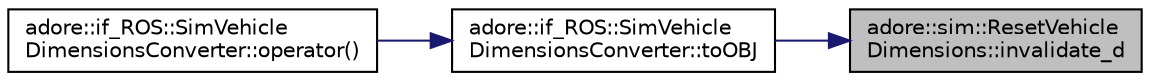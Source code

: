 digraph "adore::sim::ResetVehicleDimensions::invalidate_d"
{
 // LATEX_PDF_SIZE
  edge [fontname="Helvetica",fontsize="10",labelfontname="Helvetica",labelfontsize="10"];
  node [fontname="Helvetica",fontsize="10",shape=record];
  rankdir="RL";
  Node1 [label="adore::sim::ResetVehicle\lDimensions::invalidate_d",height=0.2,width=0.4,color="black", fillcolor="grey75", style="filled", fontcolor="black",tooltip=" "];
  Node1 -> Node2 [dir="back",color="midnightblue",fontsize="10",style="solid",fontname="Helvetica"];
  Node2 [label="adore::if_ROS::SimVehicle\lDimensionsConverter::toOBJ",height=0.2,width=0.4,color="black", fillcolor="white", style="filled",URL="$structadore_1_1if__ROS_1_1SimVehicleDimensionsConverter.html#a6ab9d292afbde9dd8f37b63d44d078b9",tooltip=" "];
  Node2 -> Node3 [dir="back",color="midnightblue",fontsize="10",style="solid",fontname="Helvetica"];
  Node3 [label="adore::if_ROS::SimVehicle\lDimensionsConverter::operator()",height=0.2,width=0.4,color="black", fillcolor="white", style="filled",URL="$structadore_1_1if__ROS_1_1SimVehicleDimensionsConverter.html#aed5b5d28a16580accd18cb667786ae8c",tooltip=" "];
}
